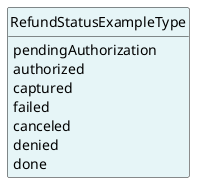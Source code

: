 @startuml
hide circle
hide methods
hide stereotype
show <<Enumeration>> stereotype
skinparam class {
   BackgroundColor<<Enumeration>> #E6F5F7
   BackgroundColor<<Ref>> #FFFFE0
   BackgroundColor<<Pivot>> #FFFFFFF
   BackgroundColor<<SimpleType>> #E2F0DA
   BackgroundColor #FCF2E3
}

class RefundStatusExampleType <<Enumeration>> {
    pendingAuthorization
    authorized
    captured
    failed
    canceled
    denied
    done
}


@enduml